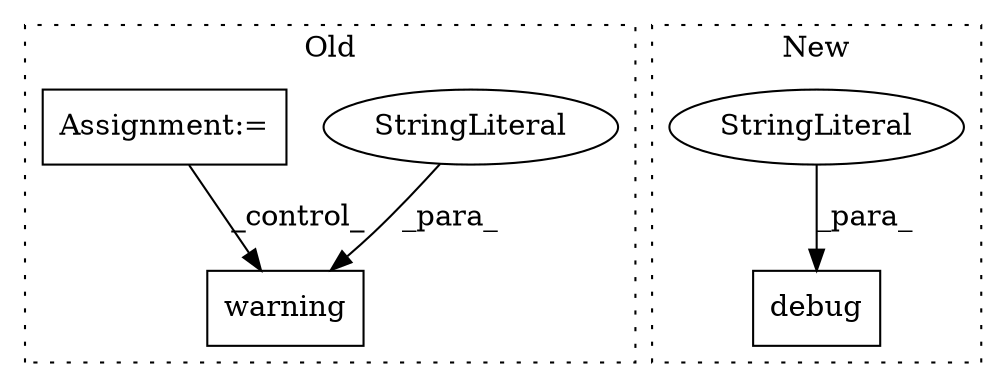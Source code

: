 digraph G {
subgraph cluster0 {
1 [label="warning" a="32" s="4382,4464" l="8,1" shape="box"];
3 [label="StringLiteral" a="45" s="4390" l="23" shape="ellipse"];
5 [label="Assignment:=" a="7" s="4025" l="1" shape="box"];
label = "Old";
style="dotted";
}
subgraph cluster1 {
2 [label="debug" a="32" s="4026,4073" l="6,1" shape="box"];
4 [label="StringLiteral" a="45" s="4032" l="41" shape="ellipse"];
label = "New";
style="dotted";
}
3 -> 1 [label="_para_"];
4 -> 2 [label="_para_"];
5 -> 1 [label="_control_"];
}